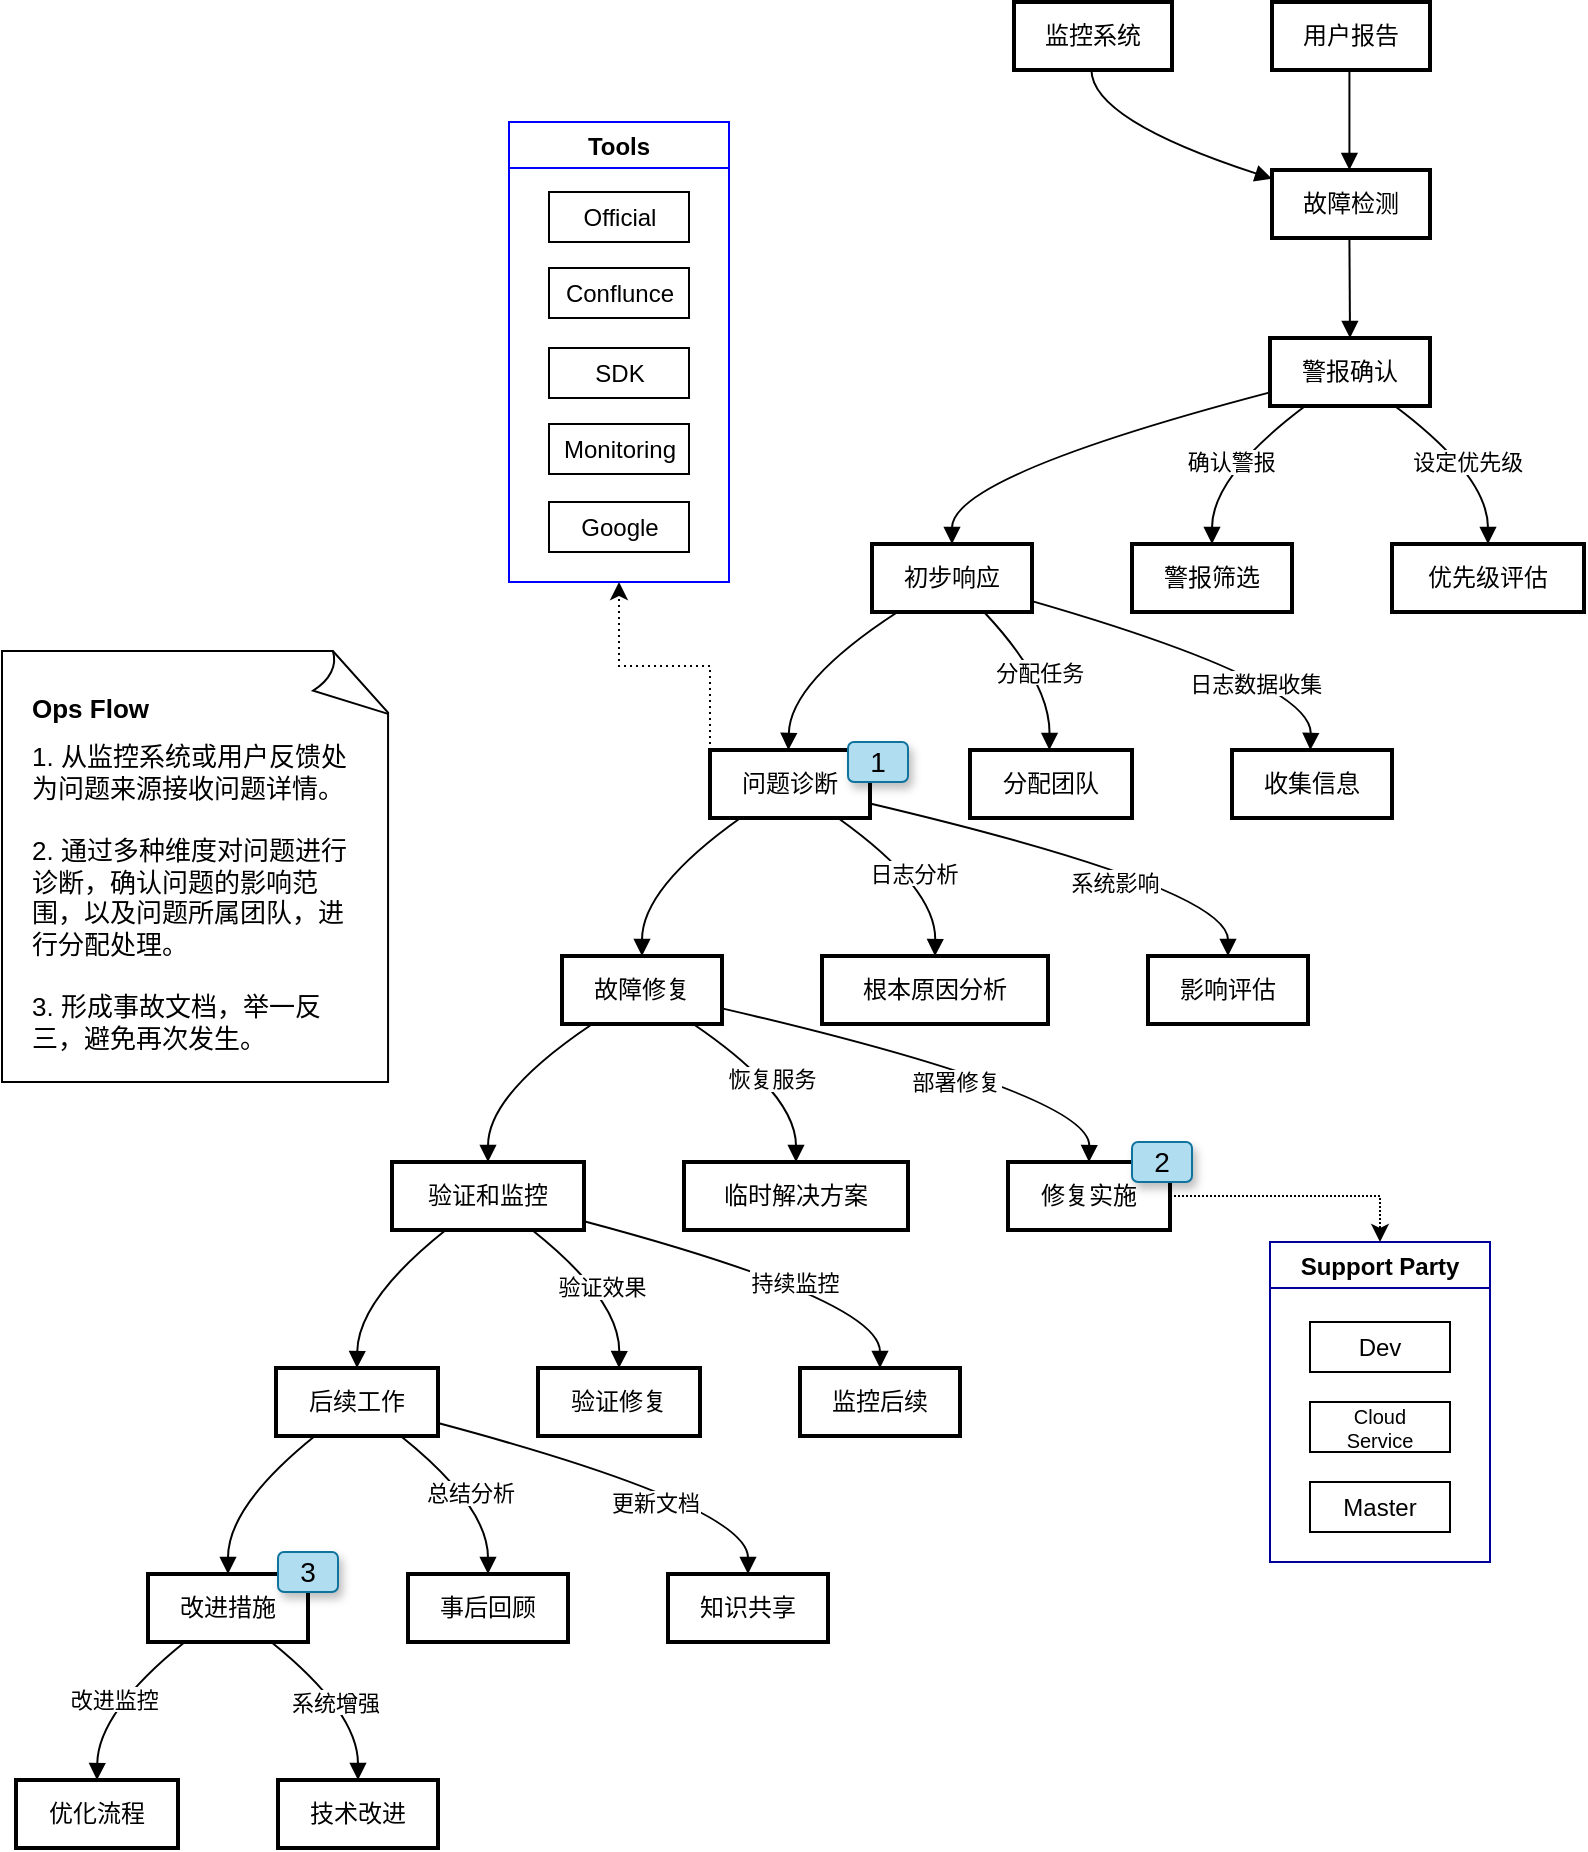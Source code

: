<mxfile version="24.7.7">
  <diagram name="Page-1" id="Qb_bmCeI5ilST5ZMTAA_">
    <mxGraphModel dx="491" dy="783" grid="1" gridSize="10" guides="1" tooltips="1" connect="1" arrows="1" fold="1" page="1" pageScale="1" pageWidth="827" pageHeight="1169" math="0" shadow="0">
      <root>
        <mxCell id="0" />
        <mxCell id="1" parent="0" />
        <mxCell id="RWRRKxcsnILn6-u-UaHk-67" value="Support Party" style="swimlane;strokeColor=#000099;" vertex="1" parent="1">
          <mxGeometry x="1567" y="920" width="110" height="160" as="geometry">
            <mxRectangle x="831" y="690" width="110" height="30" as="alternateBounds" />
          </mxGeometry>
        </mxCell>
        <mxCell id="RWRRKxcsnILn6-u-UaHk-68" value="Dev" style="rounded=0;whiteSpace=wrap;html=1;strokeColor=default;align=center;verticalAlign=middle;fontFamily=Helvetica;fontSize=12;fontColor=default;fillColor=default;" vertex="1" parent="RWRRKxcsnILn6-u-UaHk-67">
          <mxGeometry x="20" y="40" width="70" height="25" as="geometry" />
        </mxCell>
        <mxCell id="RWRRKxcsnILn6-u-UaHk-69" value="Cloud&lt;br style=&quot;font-size: 10px;&quot;&gt;Service" style="rounded=0;whiteSpace=wrap;html=1;fontSize=10;" vertex="1" parent="RWRRKxcsnILn6-u-UaHk-67">
          <mxGeometry x="20" y="80" width="70" height="25" as="geometry" />
        </mxCell>
        <mxCell id="RWRRKxcsnILn6-u-UaHk-70" value="Master" style="rounded=0;whiteSpace=wrap;html=1;" vertex="1" parent="RWRRKxcsnILn6-u-UaHk-67">
          <mxGeometry x="20" y="120" width="70" height="25" as="geometry" />
        </mxCell>
        <mxCell id="RWRRKxcsnILn6-u-UaHk-71" value="Tools" style="swimlane;strokeColor=#0000FF;" vertex="1" parent="1">
          <mxGeometry x="1186.5" y="360" width="110" height="230" as="geometry">
            <mxRectangle x="964" y="598" width="70" height="30" as="alternateBounds" />
          </mxGeometry>
        </mxCell>
        <mxCell id="RWRRKxcsnILn6-u-UaHk-72" value="Monitoring" style="rounded=0;whiteSpace=wrap;html=1;" vertex="1" parent="RWRRKxcsnILn6-u-UaHk-71">
          <mxGeometry x="20" y="151" width="70" height="25" as="geometry" />
        </mxCell>
        <mxCell id="RWRRKxcsnILn6-u-UaHk-73" value="Conflunce" style="rounded=0;whiteSpace=wrap;html=1;" vertex="1" parent="RWRRKxcsnILn6-u-UaHk-71">
          <mxGeometry x="20" y="73" width="70" height="25" as="geometry" />
        </mxCell>
        <mxCell id="RWRRKxcsnILn6-u-UaHk-74" value="SDK" style="rounded=0;whiteSpace=wrap;html=1;" vertex="1" parent="RWRRKxcsnILn6-u-UaHk-71">
          <mxGeometry x="20" y="113" width="70" height="25" as="geometry" />
        </mxCell>
        <mxCell id="RWRRKxcsnILn6-u-UaHk-75" value="Official" style="rounded=0;whiteSpace=wrap;html=1;" vertex="1" parent="RWRRKxcsnILn6-u-UaHk-71">
          <mxGeometry x="20" y="35" width="70" height="25" as="geometry" />
        </mxCell>
        <mxCell id="RWRRKxcsnILn6-u-UaHk-76" value="Google" style="rounded=0;whiteSpace=wrap;html=1;" vertex="1" parent="RWRRKxcsnILn6-u-UaHk-71">
          <mxGeometry x="20" y="190" width="70" height="25" as="geometry" />
        </mxCell>
        <mxCell id="RWRRKxcsnILn6-u-UaHk-77" value="故障检测" style="whiteSpace=wrap;strokeWidth=2;" vertex="1" parent="1">
          <mxGeometry x="1568" y="384" width="79" height="34" as="geometry" />
        </mxCell>
        <mxCell id="RWRRKxcsnILn6-u-UaHk-78" value="警报确认" style="whiteSpace=wrap;strokeWidth=2;" vertex="1" parent="1">
          <mxGeometry x="1567" y="468" width="80" height="34" as="geometry" />
        </mxCell>
        <mxCell id="RWRRKxcsnILn6-u-UaHk-79" value="初步响应" style="whiteSpace=wrap;strokeWidth=2;" vertex="1" parent="1">
          <mxGeometry x="1368" y="571" width="80" height="34" as="geometry" />
        </mxCell>
        <mxCell id="RWRRKxcsnILn6-u-UaHk-80" style="edgeStyle=orthogonalEdgeStyle;rounded=0;orthogonalLoop=1;jettySize=auto;html=1;entryX=0.5;entryY=1;entryDx=0;entryDy=0;exitX=0;exitY=0;exitDx=0;exitDy=0;dashed=1;dashPattern=1 2;" edge="1" parent="1" source="RWRRKxcsnILn6-u-UaHk-81" target="RWRRKxcsnILn6-u-UaHk-71">
          <mxGeometry relative="1" as="geometry" />
        </mxCell>
        <mxCell id="RWRRKxcsnILn6-u-UaHk-81" value="问题诊断" style="whiteSpace=wrap;strokeWidth=2;" vertex="1" parent="1">
          <mxGeometry x="1287" y="674" width="80" height="34" as="geometry" />
        </mxCell>
        <mxCell id="RWRRKxcsnILn6-u-UaHk-82" value="故障修复" style="whiteSpace=wrap;strokeWidth=2;" vertex="1" parent="1">
          <mxGeometry x="1213" y="777" width="80" height="34" as="geometry" />
        </mxCell>
        <mxCell id="RWRRKxcsnILn6-u-UaHk-83" value="验证和监控" style="whiteSpace=wrap;strokeWidth=2;" vertex="1" parent="1">
          <mxGeometry x="1128" y="880" width="96" height="34" as="geometry" />
        </mxCell>
        <mxCell id="RWRRKxcsnILn6-u-UaHk-84" value="后续工作" style="whiteSpace=wrap;strokeWidth=2;" vertex="1" parent="1">
          <mxGeometry x="1070" y="983" width="81" height="34" as="geometry" />
        </mxCell>
        <mxCell id="RWRRKxcsnILn6-u-UaHk-85" value="改进措施" style="whiteSpace=wrap;strokeWidth=2;" vertex="1" parent="1">
          <mxGeometry x="1006" y="1086" width="80" height="34" as="geometry" />
        </mxCell>
        <mxCell id="RWRRKxcsnILn6-u-UaHk-86" value="监控系统" style="whiteSpace=wrap;strokeWidth=2;" vertex="1" parent="1">
          <mxGeometry x="1439" y="300" width="79" height="34" as="geometry" />
        </mxCell>
        <mxCell id="RWRRKxcsnILn6-u-UaHk-87" value="用户报告" style="whiteSpace=wrap;strokeWidth=2;" vertex="1" parent="1">
          <mxGeometry x="1568" y="300" width="79" height="34" as="geometry" />
        </mxCell>
        <mxCell id="RWRRKxcsnILn6-u-UaHk-88" value="警报筛选" style="whiteSpace=wrap;strokeWidth=2;" vertex="1" parent="1">
          <mxGeometry x="1498" y="571" width="80" height="34" as="geometry" />
        </mxCell>
        <mxCell id="RWRRKxcsnILn6-u-UaHk-89" value="优先级评估" style="whiteSpace=wrap;strokeWidth=2;" vertex="1" parent="1">
          <mxGeometry x="1628" y="571" width="96" height="34" as="geometry" />
        </mxCell>
        <mxCell id="RWRRKxcsnILn6-u-UaHk-90" value="分配团队" style="whiteSpace=wrap;strokeWidth=2;" vertex="1" parent="1">
          <mxGeometry x="1417" y="674" width="81" height="34" as="geometry" />
        </mxCell>
        <mxCell id="RWRRKxcsnILn6-u-UaHk-91" value="收集信息" style="whiteSpace=wrap;strokeWidth=2;" vertex="1" parent="1">
          <mxGeometry x="1548" y="674" width="80" height="34" as="geometry" />
        </mxCell>
        <mxCell id="RWRRKxcsnILn6-u-UaHk-92" value="根本原因分析" style="whiteSpace=wrap;strokeWidth=2;" vertex="1" parent="1">
          <mxGeometry x="1343" y="777" width="113" height="34" as="geometry" />
        </mxCell>
        <mxCell id="RWRRKxcsnILn6-u-UaHk-93" value="影响评估" style="whiteSpace=wrap;strokeWidth=2;" vertex="1" parent="1">
          <mxGeometry x="1506" y="777" width="80" height="34" as="geometry" />
        </mxCell>
        <mxCell id="RWRRKxcsnILn6-u-UaHk-94" value="临时解决方案" style="whiteSpace=wrap;strokeWidth=2;" vertex="1" parent="1">
          <mxGeometry x="1274" y="880" width="112" height="34" as="geometry" />
        </mxCell>
        <mxCell id="RWRRKxcsnILn6-u-UaHk-95" style="edgeStyle=orthogonalEdgeStyle;rounded=0;orthogonalLoop=1;jettySize=auto;html=1;entryX=0.5;entryY=0;entryDx=0;entryDy=0;dashed=1;dashPattern=1 1;" edge="1" parent="1" source="RWRRKxcsnILn6-u-UaHk-96" target="RWRRKxcsnILn6-u-UaHk-67">
          <mxGeometry relative="1" as="geometry" />
        </mxCell>
        <mxCell id="RWRRKxcsnILn6-u-UaHk-96" value="修复实施" style="whiteSpace=wrap;strokeWidth=2;" vertex="1" parent="1">
          <mxGeometry x="1436" y="880" width="81" height="34" as="geometry" />
        </mxCell>
        <mxCell id="RWRRKxcsnILn6-u-UaHk-97" value="验证修复" style="whiteSpace=wrap;strokeWidth=2;" vertex="1" parent="1">
          <mxGeometry x="1201" y="983" width="81" height="34" as="geometry" />
        </mxCell>
        <mxCell id="RWRRKxcsnILn6-u-UaHk-98" value="监控后续" style="whiteSpace=wrap;strokeWidth=2;" vertex="1" parent="1">
          <mxGeometry x="1332" y="983" width="80" height="34" as="geometry" />
        </mxCell>
        <mxCell id="RWRRKxcsnILn6-u-UaHk-99" value="事后回顾" style="whiteSpace=wrap;strokeWidth=2;" vertex="1" parent="1">
          <mxGeometry x="1136" y="1086" width="80" height="34" as="geometry" />
        </mxCell>
        <mxCell id="RWRRKxcsnILn6-u-UaHk-100" value="知识共享" style="whiteSpace=wrap;strokeWidth=2;" vertex="1" parent="1">
          <mxGeometry x="1266" y="1086" width="80" height="34" as="geometry" />
        </mxCell>
        <mxCell id="RWRRKxcsnILn6-u-UaHk-101" value="优化流程" style="whiteSpace=wrap;strokeWidth=2;" vertex="1" parent="1">
          <mxGeometry x="940" y="1189" width="81" height="34" as="geometry" />
        </mxCell>
        <mxCell id="RWRRKxcsnILn6-u-UaHk-102" value="技术改进" style="whiteSpace=wrap;strokeWidth=2;" vertex="1" parent="1">
          <mxGeometry x="1071" y="1189" width="80" height="34" as="geometry" />
        </mxCell>
        <mxCell id="RWRRKxcsnILn6-u-UaHk-103" value="" style="curved=1;startArrow=none;endArrow=block;exitX=0.49;exitY=1;entryX=0.5;entryY=0;rounded=0;" edge="1" parent="1" source="RWRRKxcsnILn6-u-UaHk-77" target="RWRRKxcsnILn6-u-UaHk-78">
          <mxGeometry relative="1" as="geometry">
            <Array as="points" />
          </mxGeometry>
        </mxCell>
        <mxCell id="RWRRKxcsnILn6-u-UaHk-104" value="" style="curved=1;startArrow=none;endArrow=block;exitX=0;exitY=0.8;entryX=0.5;entryY=0;rounded=0;" edge="1" parent="1" source="RWRRKxcsnILn6-u-UaHk-78" target="RWRRKxcsnILn6-u-UaHk-79">
          <mxGeometry relative="1" as="geometry">
            <Array as="points">
              <mxPoint x="1408" y="537" />
            </Array>
          </mxGeometry>
        </mxCell>
        <mxCell id="RWRRKxcsnILn6-u-UaHk-105" value="" style="curved=1;startArrow=none;endArrow=block;exitX=0.16;exitY=1;entryX=0.49;entryY=0;rounded=0;" edge="1" parent="1" source="RWRRKxcsnILn6-u-UaHk-79" target="RWRRKxcsnILn6-u-UaHk-81">
          <mxGeometry relative="1" as="geometry">
            <Array as="points">
              <mxPoint x="1327" y="640" />
            </Array>
          </mxGeometry>
        </mxCell>
        <mxCell id="RWRRKxcsnILn6-u-UaHk-106" value="" style="curved=1;startArrow=none;endArrow=block;exitX=0.19;exitY=1;entryX=0.5;entryY=0;rounded=0;" edge="1" parent="1" source="RWRRKxcsnILn6-u-UaHk-81" target="RWRRKxcsnILn6-u-UaHk-82">
          <mxGeometry relative="1" as="geometry">
            <Array as="points">
              <mxPoint x="1253" y="743" />
            </Array>
          </mxGeometry>
        </mxCell>
        <mxCell id="RWRRKxcsnILn6-u-UaHk-107" value="" style="curved=1;startArrow=none;endArrow=block;exitX=0.19;exitY=1;entryX=0.5;entryY=0;rounded=0;" edge="1" parent="1" source="RWRRKxcsnILn6-u-UaHk-82" target="RWRRKxcsnILn6-u-UaHk-83">
          <mxGeometry relative="1" as="geometry">
            <Array as="points">
              <mxPoint x="1176" y="846" />
            </Array>
          </mxGeometry>
        </mxCell>
        <mxCell id="RWRRKxcsnILn6-u-UaHk-108" value="" style="curved=1;startArrow=none;endArrow=block;exitX=0.28;exitY=1;entryX=0.5;entryY=0;rounded=0;" edge="1" parent="1" source="RWRRKxcsnILn6-u-UaHk-83" target="RWRRKxcsnILn6-u-UaHk-84">
          <mxGeometry relative="1" as="geometry">
            <Array as="points">
              <mxPoint x="1111" y="949" />
            </Array>
          </mxGeometry>
        </mxCell>
        <mxCell id="RWRRKxcsnILn6-u-UaHk-109" value="" style="curved=1;startArrow=none;endArrow=block;exitX=0.24;exitY=1;entryX=0.5;entryY=0;rounded=0;" edge="1" parent="1" source="RWRRKxcsnILn6-u-UaHk-84" target="RWRRKxcsnILn6-u-UaHk-85">
          <mxGeometry relative="1" as="geometry">
            <Array as="points">
              <mxPoint x="1046" y="1052" />
            </Array>
          </mxGeometry>
        </mxCell>
        <mxCell id="RWRRKxcsnILn6-u-UaHk-110" value="" style="curved=1;startArrow=none;endArrow=block;exitX=0.49;exitY=1;entryX=-0.01;entryY=0.12;rounded=0;" edge="1" parent="1" source="RWRRKxcsnILn6-u-UaHk-86" target="RWRRKxcsnILn6-u-UaHk-77">
          <mxGeometry relative="1" as="geometry">
            <Array as="points">
              <mxPoint x="1478" y="359" />
            </Array>
          </mxGeometry>
        </mxCell>
        <mxCell id="RWRRKxcsnILn6-u-UaHk-111" value="" style="curved=1;startArrow=none;endArrow=block;exitX=0.49;exitY=1;entryX=0.49;entryY=0;rounded=0;" edge="1" parent="1" source="RWRRKxcsnILn6-u-UaHk-87" target="RWRRKxcsnILn6-u-UaHk-77">
          <mxGeometry relative="1" as="geometry">
            <Array as="points" />
          </mxGeometry>
        </mxCell>
        <mxCell id="RWRRKxcsnILn6-u-UaHk-112" value="确认警报" style="curved=1;startArrow=none;endArrow=block;exitX=0.22;exitY=1;entryX=0.5;entryY=0;rounded=0;" edge="1" parent="1" source="RWRRKxcsnILn6-u-UaHk-78" target="RWRRKxcsnILn6-u-UaHk-88">
          <mxGeometry relative="1" as="geometry">
            <Array as="points">
              <mxPoint x="1538" y="537" />
            </Array>
          </mxGeometry>
        </mxCell>
        <mxCell id="RWRRKxcsnILn6-u-UaHk-113" value="设定优先级" style="curved=1;startArrow=none;endArrow=block;exitX=0.78;exitY=1;entryX=0.5;entryY=0;rounded=0;" edge="1" parent="1" source="RWRRKxcsnILn6-u-UaHk-78" target="RWRRKxcsnILn6-u-UaHk-89">
          <mxGeometry relative="1" as="geometry">
            <Array as="points">
              <mxPoint x="1676" y="537" />
            </Array>
          </mxGeometry>
        </mxCell>
        <mxCell id="RWRRKxcsnILn6-u-UaHk-114" value="分配任务" style="curved=1;startArrow=none;endArrow=block;exitX=0.7;exitY=1;entryX=0.49;entryY=0;rounded=0;" edge="1" parent="1" source="RWRRKxcsnILn6-u-UaHk-79" target="RWRRKxcsnILn6-u-UaHk-90">
          <mxGeometry relative="1" as="geometry">
            <Array as="points">
              <mxPoint x="1457" y="640" />
            </Array>
          </mxGeometry>
        </mxCell>
        <mxCell id="RWRRKxcsnILn6-u-UaHk-115" value="日志数据收集" style="curved=1;startArrow=none;endArrow=block;exitX=1;exitY=0.84;entryX=0.49;entryY=0;rounded=0;" edge="1" parent="1" source="RWRRKxcsnILn6-u-UaHk-79" target="RWRRKxcsnILn6-u-UaHk-91">
          <mxGeometry x="0.322" y="-8" relative="1" as="geometry">
            <Array as="points">
              <mxPoint x="1588" y="640" />
            </Array>
            <mxPoint as="offset" />
          </mxGeometry>
        </mxCell>
        <mxCell id="RWRRKxcsnILn6-u-UaHk-116" value="日志分析" style="curved=1;startArrow=none;endArrow=block;exitX=0.8;exitY=1;entryX=0.5;entryY=0;rounded=0;" edge="1" parent="1" source="RWRRKxcsnILn6-u-UaHk-81" target="RWRRKxcsnILn6-u-UaHk-92">
          <mxGeometry relative="1" as="geometry">
            <Array as="points">
              <mxPoint x="1400" y="743" />
            </Array>
          </mxGeometry>
        </mxCell>
        <mxCell id="RWRRKxcsnILn6-u-UaHk-117" value="系统影响" style="curved=1;startArrow=none;endArrow=block;exitX=0.99;exitY=0.78;entryX=0.5;entryY=0;rounded=0;" edge="1" parent="1" source="RWRRKxcsnILn6-u-UaHk-81" target="RWRRKxcsnILn6-u-UaHk-93">
          <mxGeometry x="0.181" y="-10" relative="1" as="geometry">
            <Array as="points">
              <mxPoint x="1546" y="743" />
            </Array>
            <mxPoint as="offset" />
          </mxGeometry>
        </mxCell>
        <mxCell id="RWRRKxcsnILn6-u-UaHk-118" value="恢复服务" style="curved=1;startArrow=none;endArrow=block;exitX=0.82;exitY=1;entryX=0.5;entryY=0;rounded=0;" edge="1" parent="1" source="RWRRKxcsnILn6-u-UaHk-82" target="RWRRKxcsnILn6-u-UaHk-94">
          <mxGeometry relative="1" as="geometry">
            <Array as="points">
              <mxPoint x="1330" y="846" />
            </Array>
          </mxGeometry>
        </mxCell>
        <mxCell id="RWRRKxcsnILn6-u-UaHk-119" value="部署修复" style="curved=1;startArrow=none;endArrow=block;exitX=1;exitY=0.77;entryX=0.5;entryY=0;rounded=0;" edge="1" parent="1" source="RWRRKxcsnILn6-u-UaHk-82" target="RWRRKxcsnILn6-u-UaHk-96">
          <mxGeometry x="0.097" y="-9" relative="1" as="geometry">
            <Array as="points">
              <mxPoint x="1477" y="846" />
            </Array>
            <mxPoint as="offset" />
          </mxGeometry>
        </mxCell>
        <mxCell id="RWRRKxcsnILn6-u-UaHk-120" value="验证效果" style="curved=1;startArrow=none;endArrow=block;exitX=0.73;exitY=1;entryX=0.5;entryY=0;rounded=0;" edge="1" parent="1" source="RWRRKxcsnILn6-u-UaHk-83" target="RWRRKxcsnILn6-u-UaHk-97">
          <mxGeometry relative="1" as="geometry">
            <Array as="points">
              <mxPoint x="1242" y="949" />
            </Array>
          </mxGeometry>
        </mxCell>
        <mxCell id="RWRRKxcsnILn6-u-UaHk-121" value="持续监控" style="curved=1;startArrow=none;endArrow=block;exitX=1;exitY=0.87;entryX=0.5;entryY=0;rounded=0;" edge="1" parent="1" source="RWRRKxcsnILn6-u-UaHk-83" target="RWRRKxcsnILn6-u-UaHk-98">
          <mxGeometry x="0.178" y="-2" relative="1" as="geometry">
            <Array as="points">
              <mxPoint x="1372" y="949" />
            </Array>
            <mxPoint as="offset" />
          </mxGeometry>
        </mxCell>
        <mxCell id="RWRRKxcsnILn6-u-UaHk-122" value="总结分析" style="curved=1;startArrow=none;endArrow=block;exitX=0.77;exitY=1;entryX=0.5;entryY=0;rounded=0;" edge="1" parent="1" source="RWRRKxcsnILn6-u-UaHk-84" target="RWRRKxcsnILn6-u-UaHk-99">
          <mxGeometry relative="1" as="geometry">
            <Array as="points">
              <mxPoint x="1176" y="1052" />
            </Array>
          </mxGeometry>
        </mxCell>
        <mxCell id="RWRRKxcsnILn6-u-UaHk-123" value="更新文档" style="curved=1;startArrow=none;endArrow=block;exitX=1;exitY=0.81;entryX=0.5;entryY=0;rounded=0;" edge="1" parent="1" source="RWRRKxcsnILn6-u-UaHk-84" target="RWRRKxcsnILn6-u-UaHk-100">
          <mxGeometry x="0.188" y="-10" relative="1" as="geometry">
            <Array as="points">
              <mxPoint x="1306" y="1052" />
            </Array>
            <mxPoint as="offset" />
          </mxGeometry>
        </mxCell>
        <mxCell id="RWRRKxcsnILn6-u-UaHk-124" value="改进监控" style="curved=1;startArrow=none;endArrow=block;exitX=0.23;exitY=1;entryX=0.5;entryY=0;rounded=0;" edge="1" parent="1" source="RWRRKxcsnILn6-u-UaHk-85" target="RWRRKxcsnILn6-u-UaHk-101">
          <mxGeometry relative="1" as="geometry">
            <Array as="points">
              <mxPoint x="981" y="1155" />
            </Array>
          </mxGeometry>
        </mxCell>
        <mxCell id="RWRRKxcsnILn6-u-UaHk-125" value="系统增强" style="curved=1;startArrow=none;endArrow=block;exitX=0.77;exitY=1;entryX=0.5;entryY=0;rounded=0;" edge="1" parent="1" source="RWRRKxcsnILn6-u-UaHk-85" target="RWRRKxcsnILn6-u-UaHk-102">
          <mxGeometry x="-0.018" y="-3" relative="1" as="geometry">
            <Array as="points">
              <mxPoint x="1111" y="1155" />
            </Array>
            <mxPoint as="offset" />
          </mxGeometry>
        </mxCell>
        <mxCell id="RWRRKxcsnILn6-u-UaHk-126" value="1" style="rounded=1;whiteSpace=wrap;html=1;fillColor=#b1ddf0;strokeColor=#10739e;shadow=1;fontSize=14;spacing=1;" vertex="1" parent="1">
          <mxGeometry x="1356" y="670" width="30" height="20" as="geometry" />
        </mxCell>
        <mxCell id="RWRRKxcsnILn6-u-UaHk-127" value="2" style="rounded=1;whiteSpace=wrap;html=1;fillColor=#b1ddf0;strokeColor=#10739e;shadow=1;fontSize=14;spacing=1;" vertex="1" parent="1">
          <mxGeometry x="1498" y="870" width="30" height="20" as="geometry" />
        </mxCell>
        <mxCell id="RWRRKxcsnILn6-u-UaHk-128" value="3" style="rounded=1;whiteSpace=wrap;html=1;fillColor=#b1ddf0;strokeColor=#10739e;shadow=1;fontSize=14;spacing=1;" vertex="1" parent="1">
          <mxGeometry x="1071" y="1075" width="30" height="20" as="geometry" />
        </mxCell>
        <mxCell id="RWRRKxcsnILn6-u-UaHk-129" value="" style="group" vertex="1" connectable="0" parent="1">
          <mxGeometry x="933" y="624.5" width="195" height="215.5" as="geometry" />
        </mxCell>
        <mxCell id="RWRRKxcsnILn6-u-UaHk-130" value="" style="whiteSpace=wrap;html=1;shape=mxgraph.basic.document" vertex="1" parent="RWRRKxcsnILn6-u-UaHk-129">
          <mxGeometry width="195" height="215.5" as="geometry" />
        </mxCell>
        <mxCell id="RWRRKxcsnILn6-u-UaHk-131" value="&lt;h1 style=&quot;margin-top: 0px; font-size: 13px;&quot;&gt;Ops Flow&lt;/h1&gt;&lt;div style=&quot;font-size: 13px;&quot;&gt;1. 从监控系统或用户反馈处为问题来源接收问题详情。&lt;br&gt;&lt;br&gt;&lt;/div&gt;&lt;div style=&quot;font-size: 13px;&quot;&gt;2. 通过多种维度对问题进行诊断，确认问题的影响范围，以及问题所属团队，进行分配处理。&lt;br&gt;&lt;br&gt;&lt;/div&gt;&lt;div style=&quot;font-size: 13px;&quot;&gt;3. 形成事故文档，举一反三，避免再次发生。&lt;/div&gt;" style="text;html=1;whiteSpace=wrap;overflow=hidden;rounded=0;fontSize=13;" vertex="1" parent="RWRRKxcsnILn6-u-UaHk-129">
          <mxGeometry x="12.5" y="14.5" width="170" height="201" as="geometry" />
        </mxCell>
      </root>
    </mxGraphModel>
  </diagram>
</mxfile>
